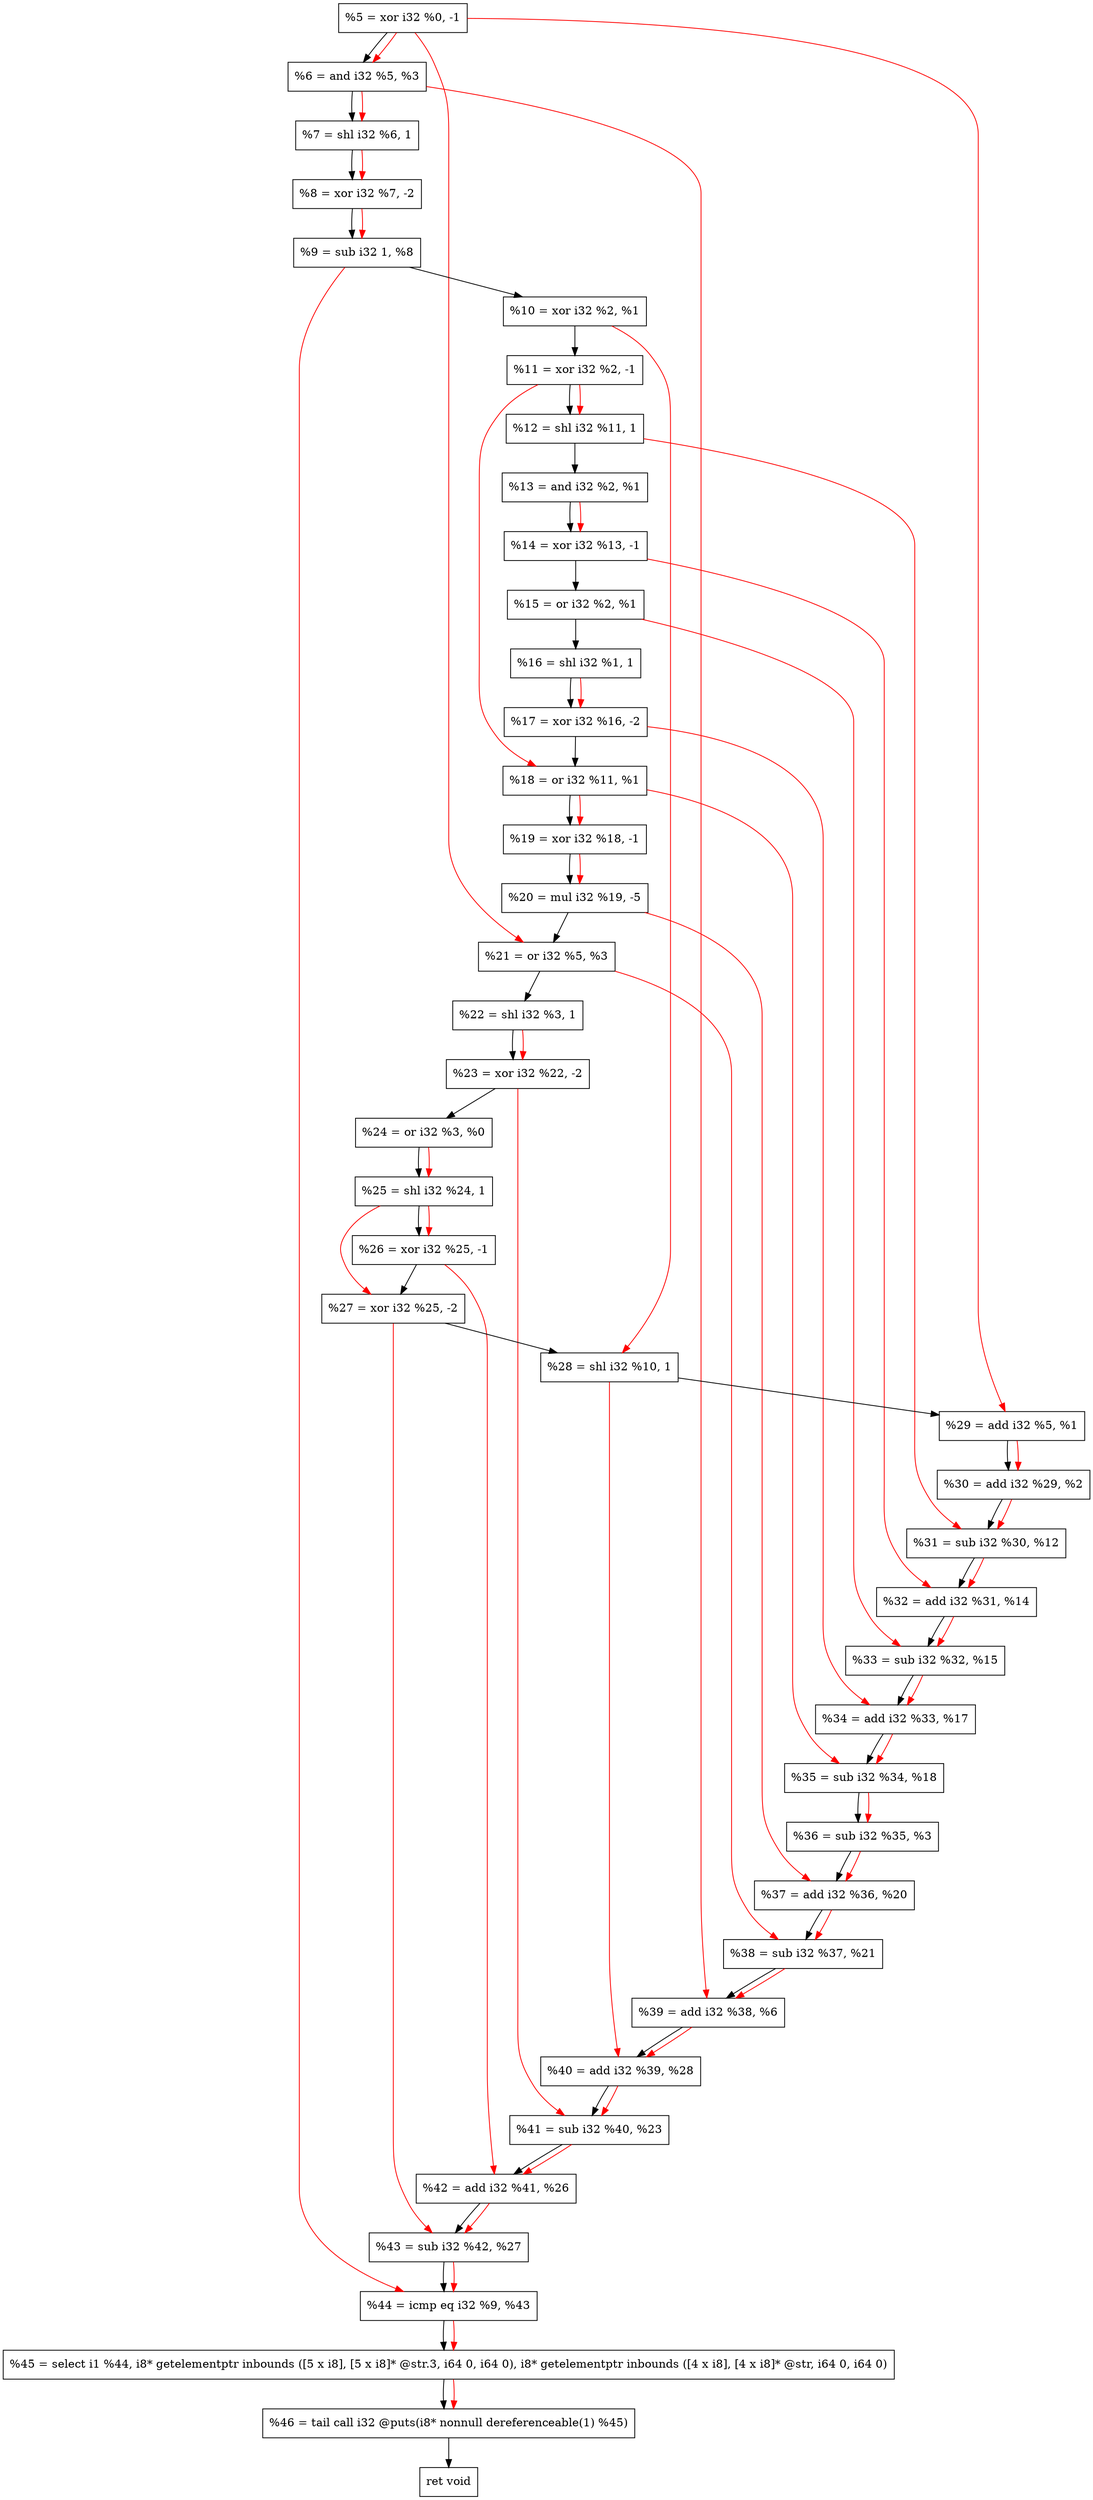 digraph "DFG for'crackme' function" {
	Node0x158e120[shape=record, label="  %5 = xor i32 %0, -1"];
	Node0x158e190[shape=record, label="  %6 = and i32 %5, %3"];
	Node0x158e230[shape=record, label="  %7 = shl i32 %6, 1"];
	Node0x158e2d0[shape=record, label="  %8 = xor i32 %7, -2"];
	Node0x158e340[shape=record, label="  %9 = sub i32 1, %8"];
	Node0x158e3b0[shape=record, label="  %10 = xor i32 %2, %1"];
	Node0x158e420[shape=record, label="  %11 = xor i32 %2, -1"];
	Node0x158e490[shape=record, label="  %12 = shl i32 %11, 1"];
	Node0x158e500[shape=record, label="  %13 = and i32 %2, %1"];
	Node0x158e570[shape=record, label="  %14 = xor i32 %13, -1"];
	Node0x158e5e0[shape=record, label="  %15 = or i32 %2, %1"];
	Node0x158e650[shape=record, label="  %16 = shl i32 %1, 1"];
	Node0x158e6c0[shape=record, label="  %17 = xor i32 %16, -2"];
	Node0x158e730[shape=record, label="  %18 = or i32 %11, %1"];
	Node0x158e7a0[shape=record, label="  %19 = xor i32 %18, -1"];
	Node0x158e840[shape=record, label="  %20 = mul i32 %19, -5"];
	Node0x158e8b0[shape=record, label="  %21 = or i32 %5, %3"];
	Node0x158e920[shape=record, label="  %22 = shl i32 %3, 1"];
	Node0x158e990[shape=record, label="  %23 = xor i32 %22, -2"];
	Node0x158ea00[shape=record, label="  %24 = or i32 %3, %0"];
	Node0x158ea70[shape=record, label="  %25 = shl i32 %24, 1"];
	Node0x158eae0[shape=record, label="  %26 = xor i32 %25, -1"];
	Node0x158eb50[shape=record, label="  %27 = xor i32 %25, -2"];
	Node0x158ebc0[shape=record, label="  %28 = shl i32 %10, 1"];
	Node0x158ec30[shape=record, label="  %29 = add i32 %5, %1"];
	Node0x158eca0[shape=record, label="  %30 = add i32 %29, %2"];
	Node0x158ed10[shape=record, label="  %31 = sub i32 %30, %12"];
	Node0x158ed80[shape=record, label="  %32 = add i32 %31, %14"];
	Node0x158f000[shape=record, label="  %33 = sub i32 %32, %15"];
	Node0x158f070[shape=record, label="  %34 = add i32 %33, %17"];
	Node0x158f0e0[shape=record, label="  %35 = sub i32 %34, %18"];
	Node0x158f150[shape=record, label="  %36 = sub i32 %35, %3"];
	Node0x158f1c0[shape=record, label="  %37 = add i32 %36, %20"];
	Node0x158f230[shape=record, label="  %38 = sub i32 %37, %21"];
	Node0x158f2a0[shape=record, label="  %39 = add i32 %38, %6"];
	Node0x158f310[shape=record, label="  %40 = add i32 %39, %28"];
	Node0x158f380[shape=record, label="  %41 = sub i32 %40, %23"];
	Node0x158f3f0[shape=record, label="  %42 = add i32 %41, %26"];
	Node0x158f460[shape=record, label="  %43 = sub i32 %42, %27"];
	Node0x158f4d0[shape=record, label="  %44 = icmp eq i32 %9, %43"];
	Node0x152e268[shape=record, label="  %45 = select i1 %44, i8* getelementptr inbounds ([5 x i8], [5 x i8]* @str.3, i64 0, i64 0), i8* getelementptr inbounds ([4 x i8], [4 x i8]* @str, i64 0, i64 0)"];
	Node0x158f970[shape=record, label="  %46 = tail call i32 @puts(i8* nonnull dereferenceable(1) %45)"];
	Node0x158f9c0[shape=record, label="  ret void"];
	Node0x158e120 -> Node0x158e190;
	Node0x158e190 -> Node0x158e230;
	Node0x158e230 -> Node0x158e2d0;
	Node0x158e2d0 -> Node0x158e340;
	Node0x158e340 -> Node0x158e3b0;
	Node0x158e3b0 -> Node0x158e420;
	Node0x158e420 -> Node0x158e490;
	Node0x158e490 -> Node0x158e500;
	Node0x158e500 -> Node0x158e570;
	Node0x158e570 -> Node0x158e5e0;
	Node0x158e5e0 -> Node0x158e650;
	Node0x158e650 -> Node0x158e6c0;
	Node0x158e6c0 -> Node0x158e730;
	Node0x158e730 -> Node0x158e7a0;
	Node0x158e7a0 -> Node0x158e840;
	Node0x158e840 -> Node0x158e8b0;
	Node0x158e8b0 -> Node0x158e920;
	Node0x158e920 -> Node0x158e990;
	Node0x158e990 -> Node0x158ea00;
	Node0x158ea00 -> Node0x158ea70;
	Node0x158ea70 -> Node0x158eae0;
	Node0x158eae0 -> Node0x158eb50;
	Node0x158eb50 -> Node0x158ebc0;
	Node0x158ebc0 -> Node0x158ec30;
	Node0x158ec30 -> Node0x158eca0;
	Node0x158eca0 -> Node0x158ed10;
	Node0x158ed10 -> Node0x158ed80;
	Node0x158ed80 -> Node0x158f000;
	Node0x158f000 -> Node0x158f070;
	Node0x158f070 -> Node0x158f0e0;
	Node0x158f0e0 -> Node0x158f150;
	Node0x158f150 -> Node0x158f1c0;
	Node0x158f1c0 -> Node0x158f230;
	Node0x158f230 -> Node0x158f2a0;
	Node0x158f2a0 -> Node0x158f310;
	Node0x158f310 -> Node0x158f380;
	Node0x158f380 -> Node0x158f3f0;
	Node0x158f3f0 -> Node0x158f460;
	Node0x158f460 -> Node0x158f4d0;
	Node0x158f4d0 -> Node0x152e268;
	Node0x152e268 -> Node0x158f970;
	Node0x158f970 -> Node0x158f9c0;
edge [color=red]
	Node0x158e120 -> Node0x158e190;
	Node0x158e190 -> Node0x158e230;
	Node0x158e230 -> Node0x158e2d0;
	Node0x158e2d0 -> Node0x158e340;
	Node0x158e420 -> Node0x158e490;
	Node0x158e500 -> Node0x158e570;
	Node0x158e650 -> Node0x158e6c0;
	Node0x158e420 -> Node0x158e730;
	Node0x158e730 -> Node0x158e7a0;
	Node0x158e7a0 -> Node0x158e840;
	Node0x158e120 -> Node0x158e8b0;
	Node0x158e920 -> Node0x158e990;
	Node0x158ea00 -> Node0x158ea70;
	Node0x158ea70 -> Node0x158eae0;
	Node0x158ea70 -> Node0x158eb50;
	Node0x158e3b0 -> Node0x158ebc0;
	Node0x158e120 -> Node0x158ec30;
	Node0x158ec30 -> Node0x158eca0;
	Node0x158eca0 -> Node0x158ed10;
	Node0x158e490 -> Node0x158ed10;
	Node0x158ed10 -> Node0x158ed80;
	Node0x158e570 -> Node0x158ed80;
	Node0x158ed80 -> Node0x158f000;
	Node0x158e5e0 -> Node0x158f000;
	Node0x158f000 -> Node0x158f070;
	Node0x158e6c0 -> Node0x158f070;
	Node0x158f070 -> Node0x158f0e0;
	Node0x158e730 -> Node0x158f0e0;
	Node0x158f0e0 -> Node0x158f150;
	Node0x158f150 -> Node0x158f1c0;
	Node0x158e840 -> Node0x158f1c0;
	Node0x158f1c0 -> Node0x158f230;
	Node0x158e8b0 -> Node0x158f230;
	Node0x158f230 -> Node0x158f2a0;
	Node0x158e190 -> Node0x158f2a0;
	Node0x158f2a0 -> Node0x158f310;
	Node0x158ebc0 -> Node0x158f310;
	Node0x158f310 -> Node0x158f380;
	Node0x158e990 -> Node0x158f380;
	Node0x158f380 -> Node0x158f3f0;
	Node0x158eae0 -> Node0x158f3f0;
	Node0x158f3f0 -> Node0x158f460;
	Node0x158eb50 -> Node0x158f460;
	Node0x158e340 -> Node0x158f4d0;
	Node0x158f460 -> Node0x158f4d0;
	Node0x158f4d0 -> Node0x152e268;
	Node0x152e268 -> Node0x158f970;
}
